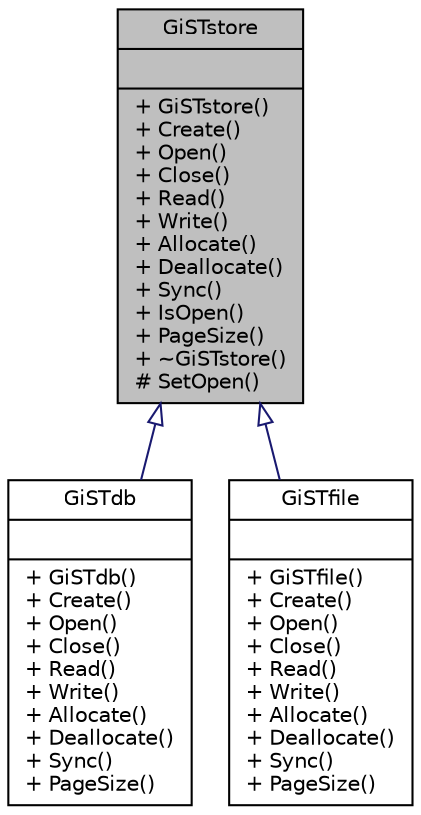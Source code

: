 digraph "GiSTstore"
{
 // INTERACTIVE_SVG=YES
 // LATEX_PDF_SIZE
  edge [fontname="Helvetica",fontsize="10",labelfontname="Helvetica",labelfontsize="10"];
  node [fontname="Helvetica",fontsize="10",shape=record];
  Node1 [label="{GiSTstore\n||+ GiSTstore()\l+ Create()\l+ Open()\l+ Close()\l+ Read()\l+ Write()\l+ Allocate()\l+ Deallocate()\l+ Sync()\l+ IsOpen()\l+ PageSize()\l+ ~GiSTstore()\l# SetOpen()\l}",height=0.2,width=0.4,color="black", fillcolor="grey75", style="filled", fontcolor="black",tooltip=" "];
  Node1 -> Node2 [dir="back",color="midnightblue",fontsize="10",style="solid",arrowtail="onormal",fontname="Helvetica"];
  Node2 [label="{GiSTdb\n||+ GiSTdb()\l+ Create()\l+ Open()\l+ Close()\l+ Read()\l+ Write()\l+ Allocate()\l+ Deallocate()\l+ Sync()\l+ PageSize()\l}",height=0.2,width=0.4,color="black", fillcolor="white", style="filled",URL="$classGiSTdb.html",tooltip=" "];
  Node1 -> Node3 [dir="back",color="midnightblue",fontsize="10",style="solid",arrowtail="onormal",fontname="Helvetica"];
  Node3 [label="{GiSTfile\n||+ GiSTfile()\l+ Create()\l+ Open()\l+ Close()\l+ Read()\l+ Write()\l+ Allocate()\l+ Deallocate()\l+ Sync()\l+ PageSize()\l}",height=0.2,width=0.4,color="black", fillcolor="white", style="filled",URL="$classGiSTfile.html",tooltip=" "];
}
